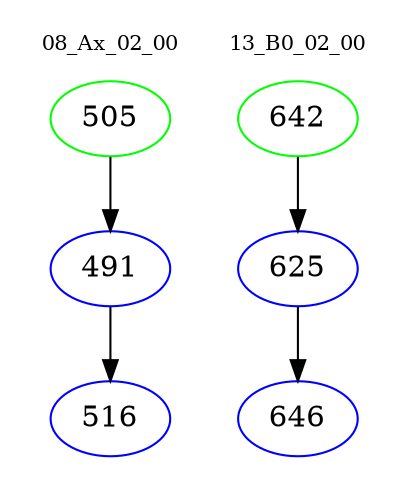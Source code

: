 digraph{
subgraph cluster_0 {
color = white
label = "08_Ax_02_00";
fontsize=10;
T0_505 [label="505", color="green"]
T0_505 -> T0_491 [color="black"]
T0_491 [label="491", color="blue"]
T0_491 -> T0_516 [color="black"]
T0_516 [label="516", color="blue"]
}
subgraph cluster_1 {
color = white
label = "13_B0_02_00";
fontsize=10;
T1_642 [label="642", color="green"]
T1_642 -> T1_625 [color="black"]
T1_625 [label="625", color="blue"]
T1_625 -> T1_646 [color="black"]
T1_646 [label="646", color="blue"]
}
}
